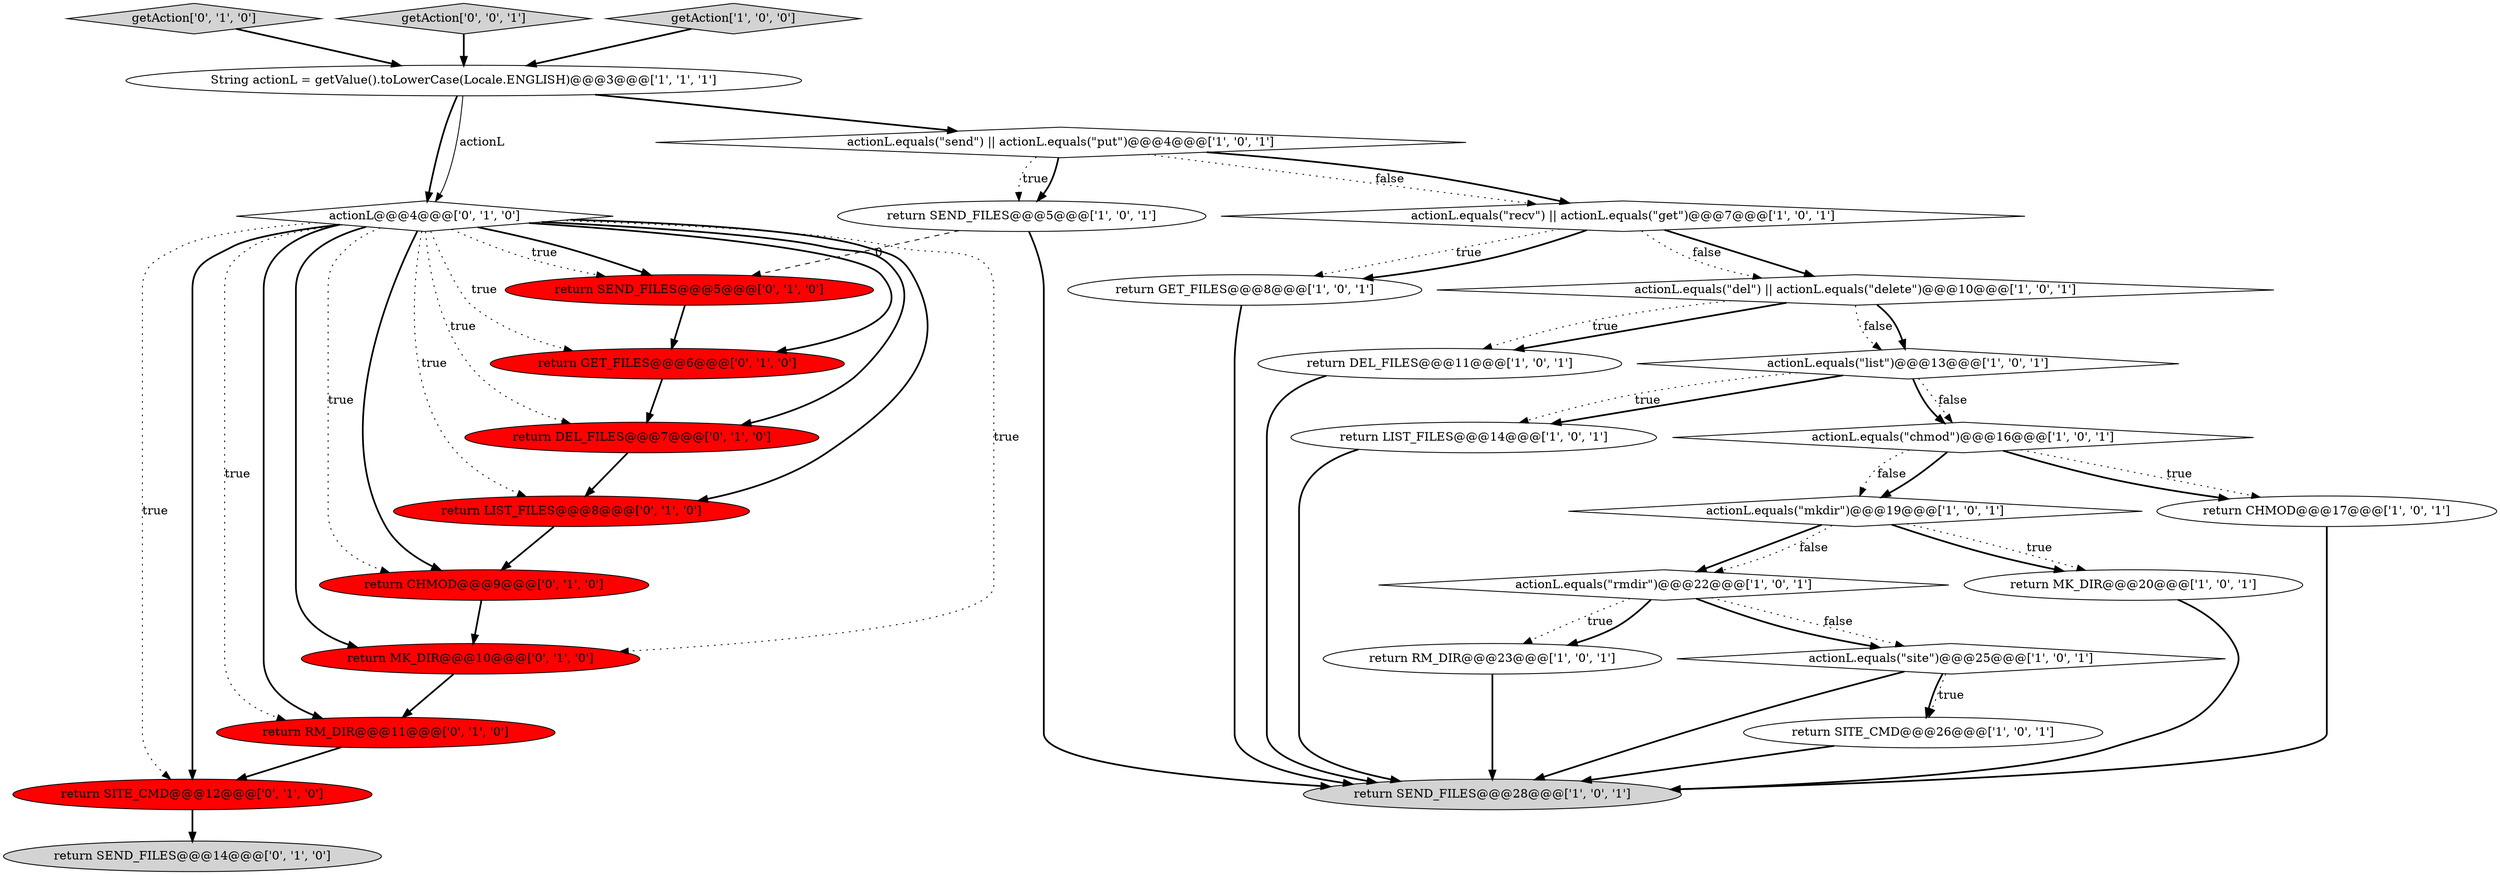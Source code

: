 digraph {
29 [style = filled, label = "return SITE_CMD@@@12@@@['0', '1', '0']", fillcolor = red, shape = ellipse image = "AAA1AAABBB2BBB"];
24 [style = filled, label = "actionL@@@4@@@['0', '1', '0']", fillcolor = white, shape = diamond image = "AAA0AAABBB2BBB"];
7 [style = filled, label = "String actionL = getValue().toLowerCase(Locale.ENGLISH)@@@3@@@['1', '1', '1']", fillcolor = white, shape = ellipse image = "AAA0AAABBB1BBB"];
17 [style = filled, label = "actionL.equals(\"site\")@@@25@@@['1', '0', '1']", fillcolor = white, shape = diamond image = "AAA0AAABBB1BBB"];
4 [style = filled, label = "actionL.equals(\"recv\") || actionL.equals(\"get\")@@@7@@@['1', '0', '1']", fillcolor = white, shape = diamond image = "AAA0AAABBB1BBB"];
9 [style = filled, label = "return RM_DIR@@@23@@@['1', '0', '1']", fillcolor = white, shape = ellipse image = "AAA0AAABBB1BBB"];
26 [style = filled, label = "getAction['0', '1', '0']", fillcolor = lightgray, shape = diamond image = "AAA0AAABBB2BBB"];
11 [style = filled, label = "actionL.equals(\"rmdir\")@@@22@@@['1', '0', '1']", fillcolor = white, shape = diamond image = "AAA0AAABBB1BBB"];
23 [style = filled, label = "return MK_DIR@@@10@@@['0', '1', '0']", fillcolor = red, shape = ellipse image = "AAA1AAABBB2BBB"];
25 [style = filled, label = "return CHMOD@@@9@@@['0', '1', '0']", fillcolor = red, shape = ellipse image = "AAA1AAABBB2BBB"];
8 [style = filled, label = "actionL.equals(\"chmod\")@@@16@@@['1', '0', '1']", fillcolor = white, shape = diamond image = "AAA0AAABBB1BBB"];
14 [style = filled, label = "actionL.equals(\"send\") || actionL.equals(\"put\")@@@4@@@['1', '0', '1']", fillcolor = white, shape = diamond image = "AAA0AAABBB1BBB"];
1 [style = filled, label = "return SEND_FILES@@@28@@@['1', '0', '1']", fillcolor = lightgray, shape = ellipse image = "AAA0AAABBB1BBB"];
20 [style = filled, label = "return SEND_FILES@@@5@@@['0', '1', '0']", fillcolor = red, shape = ellipse image = "AAA1AAABBB2BBB"];
21 [style = filled, label = "return DEL_FILES@@@7@@@['0', '1', '0']", fillcolor = red, shape = ellipse image = "AAA1AAABBB2BBB"];
30 [style = filled, label = "getAction['0', '0', '1']", fillcolor = lightgray, shape = diamond image = "AAA0AAABBB3BBB"];
19 [style = filled, label = "return LIST_FILES@@@8@@@['0', '1', '0']", fillcolor = red, shape = ellipse image = "AAA1AAABBB2BBB"];
28 [style = filled, label = "return SEND_FILES@@@14@@@['0', '1', '0']", fillcolor = lightgray, shape = ellipse image = "AAA0AAABBB2BBB"];
13 [style = filled, label = "return SITE_CMD@@@26@@@['1', '0', '1']", fillcolor = white, shape = ellipse image = "AAA0AAABBB1BBB"];
18 [style = filled, label = "return GET_FILES@@@8@@@['1', '0', '1']", fillcolor = white, shape = ellipse image = "AAA0AAABBB1BBB"];
3 [style = filled, label = "actionL.equals(\"list\")@@@13@@@['1', '0', '1']", fillcolor = white, shape = diamond image = "AAA0AAABBB1BBB"];
27 [style = filled, label = "return RM_DIR@@@11@@@['0', '1', '0']", fillcolor = red, shape = ellipse image = "AAA1AAABBB2BBB"];
16 [style = filled, label = "actionL.equals(\"mkdir\")@@@19@@@['1', '0', '1']", fillcolor = white, shape = diamond image = "AAA0AAABBB1BBB"];
5 [style = filled, label = "return LIST_FILES@@@14@@@['1', '0', '1']", fillcolor = white, shape = ellipse image = "AAA0AAABBB1BBB"];
22 [style = filled, label = "return GET_FILES@@@6@@@['0', '1', '0']", fillcolor = red, shape = ellipse image = "AAA1AAABBB2BBB"];
6 [style = filled, label = "getAction['1', '0', '0']", fillcolor = lightgray, shape = diamond image = "AAA0AAABBB1BBB"];
0 [style = filled, label = "return MK_DIR@@@20@@@['1', '0', '1']", fillcolor = white, shape = ellipse image = "AAA0AAABBB1BBB"];
12 [style = filled, label = "return CHMOD@@@17@@@['1', '0', '1']", fillcolor = white, shape = ellipse image = "AAA0AAABBB1BBB"];
10 [style = filled, label = "return DEL_FILES@@@11@@@['1', '0', '1']", fillcolor = white, shape = ellipse image = "AAA0AAABBB1BBB"];
2 [style = filled, label = "return SEND_FILES@@@5@@@['1', '0', '1']", fillcolor = white, shape = ellipse image = "AAA0AAABBB1BBB"];
15 [style = filled, label = "actionL.equals(\"del\") || actionL.equals(\"delete\")@@@10@@@['1', '0', '1']", fillcolor = white, shape = diamond image = "AAA0AAABBB1BBB"];
8->16 [style = bold, label=""];
14->2 [style = dotted, label="true"];
4->18 [style = dotted, label="true"];
15->10 [style = bold, label=""];
16->0 [style = bold, label=""];
15->3 [style = dotted, label="false"];
16->11 [style = bold, label=""];
24->19 [style = bold, label=""];
26->7 [style = bold, label=""];
17->1 [style = bold, label=""];
21->19 [style = bold, label=""];
23->27 [style = bold, label=""];
2->20 [style = dashed, label="0"];
24->25 [style = dotted, label="true"];
25->23 [style = bold, label=""];
2->1 [style = bold, label=""];
24->29 [style = dotted, label="true"];
4->15 [style = bold, label=""];
22->21 [style = bold, label=""];
15->10 [style = dotted, label="true"];
4->18 [style = bold, label=""];
11->9 [style = dotted, label="true"];
24->29 [style = bold, label=""];
24->27 [style = dotted, label="true"];
15->3 [style = bold, label=""];
12->1 [style = bold, label=""];
11->9 [style = bold, label=""];
24->22 [style = bold, label=""];
3->8 [style = dotted, label="false"];
13->1 [style = bold, label=""];
19->25 [style = bold, label=""];
4->15 [style = dotted, label="false"];
20->22 [style = bold, label=""];
7->14 [style = bold, label=""];
24->20 [style = bold, label=""];
29->28 [style = bold, label=""];
5->1 [style = bold, label=""];
7->24 [style = bold, label=""];
3->5 [style = bold, label=""];
3->5 [style = dotted, label="true"];
8->12 [style = dotted, label="true"];
16->0 [style = dotted, label="true"];
24->23 [style = dotted, label="true"];
18->1 [style = bold, label=""];
24->21 [style = bold, label=""];
0->1 [style = bold, label=""];
3->8 [style = bold, label=""];
24->25 [style = bold, label=""];
30->7 [style = bold, label=""];
24->20 [style = dotted, label="true"];
24->22 [style = dotted, label="true"];
16->11 [style = dotted, label="false"];
11->17 [style = dotted, label="false"];
11->17 [style = bold, label=""];
24->19 [style = dotted, label="true"];
14->2 [style = bold, label=""];
17->13 [style = bold, label=""];
27->29 [style = bold, label=""];
9->1 [style = bold, label=""];
6->7 [style = bold, label=""];
10->1 [style = bold, label=""];
17->13 [style = dotted, label="true"];
14->4 [style = dotted, label="false"];
24->21 [style = dotted, label="true"];
7->24 [style = solid, label="actionL"];
24->27 [style = bold, label=""];
8->12 [style = bold, label=""];
8->16 [style = dotted, label="false"];
14->4 [style = bold, label=""];
24->23 [style = bold, label=""];
}
